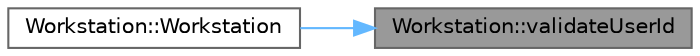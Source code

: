 digraph "Workstation::validateUserId"
{
 // LATEX_PDF_SIZE
  bgcolor="transparent";
  edge [fontname=Helvetica,fontsize=10,labelfontname=Helvetica,labelfontsize=10];
  node [fontname=Helvetica,fontsize=10,shape=box,height=0.2,width=0.4];
  rankdir="RL";
  Node1 [id="Node000001",label="Workstation::validateUserId",height=0.2,width=0.4,color="gray40", fillcolor="grey60", style="filled", fontcolor="black",tooltip="Проверяет валидность идентификатора пользователя."];
  Node1 -> Node2 [id="edge1_Node000001_Node000002",dir="back",color="steelblue1",style="solid",tooltip=" "];
  Node2 [id="Node000002",label="Workstation::Workstation",height=0.2,width=0.4,color="grey40", fillcolor="white", style="filled",URL="$class_workstation.html#af8504914244d126e44a6a62382d2b25f",tooltip="Конструктор класса Workstation."];
}
